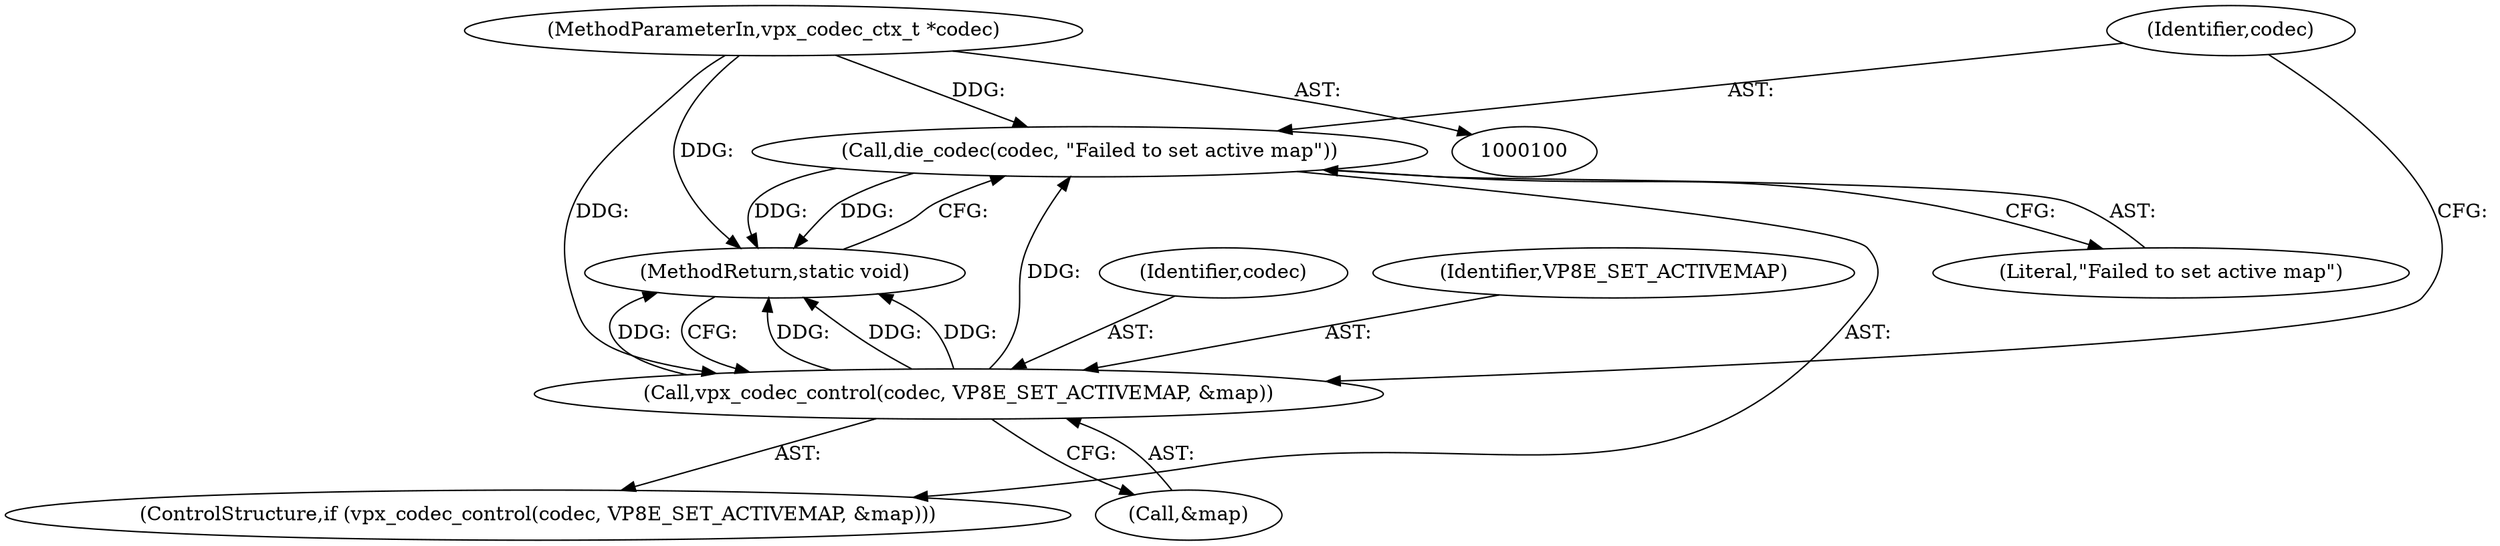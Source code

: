 digraph "0_Android_5a9753fca56f0eeb9f61e342b2fccffc364f9426_10@pointer" {
"1000140" [label="(Call,die_codec(codec, \"Failed to set active map\"))"];
"1000135" [label="(Call,vpx_codec_control(codec, VP8E_SET_ACTIVEMAP, &map))"];
"1000102" [label="(MethodParameterIn,vpx_codec_ctx_t *codec)"];
"1000102" [label="(MethodParameterIn,vpx_codec_ctx_t *codec)"];
"1000140" [label="(Call,die_codec(codec, \"Failed to set active map\"))"];
"1000142" [label="(Literal,\"Failed to set active map\")"];
"1000136" [label="(Identifier,codec)"];
"1000137" [label="(Identifier,VP8E_SET_ACTIVEMAP)"];
"1000141" [label="(Identifier,codec)"];
"1000134" [label="(ControlStructure,if (vpx_codec_control(codec, VP8E_SET_ACTIVEMAP, &map)))"];
"1000143" [label="(MethodReturn,static void)"];
"1000138" [label="(Call,&map)"];
"1000135" [label="(Call,vpx_codec_control(codec, VP8E_SET_ACTIVEMAP, &map))"];
"1000140" -> "1000134"  [label="AST: "];
"1000140" -> "1000142"  [label="CFG: "];
"1000141" -> "1000140"  [label="AST: "];
"1000142" -> "1000140"  [label="AST: "];
"1000143" -> "1000140"  [label="CFG: "];
"1000140" -> "1000143"  [label="DDG: "];
"1000140" -> "1000143"  [label="DDG: "];
"1000135" -> "1000140"  [label="DDG: "];
"1000102" -> "1000140"  [label="DDG: "];
"1000135" -> "1000134"  [label="AST: "];
"1000135" -> "1000138"  [label="CFG: "];
"1000136" -> "1000135"  [label="AST: "];
"1000137" -> "1000135"  [label="AST: "];
"1000138" -> "1000135"  [label="AST: "];
"1000141" -> "1000135"  [label="CFG: "];
"1000143" -> "1000135"  [label="CFG: "];
"1000135" -> "1000143"  [label="DDG: "];
"1000135" -> "1000143"  [label="DDG: "];
"1000135" -> "1000143"  [label="DDG: "];
"1000135" -> "1000143"  [label="DDG: "];
"1000102" -> "1000135"  [label="DDG: "];
"1000102" -> "1000100"  [label="AST: "];
"1000102" -> "1000143"  [label="DDG: "];
}
